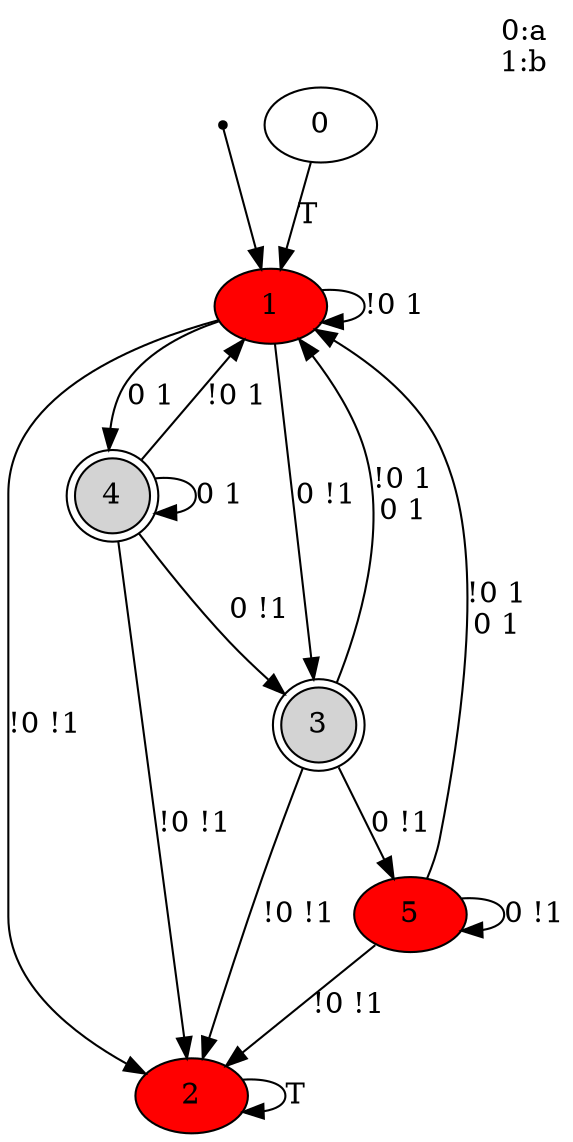 digraph g {
  init  [shape=point,comment=""]
  0  [comment=""]
  1  [style=filled,fillcolor=red,comment=""]
  2  [style=filled,fillcolor=red,comment=""]
  3  [shape=doublecircle,style=filled,fillcolor=lightgrey,comment=""]
  4  [shape=doublecircle,style=filled,fillcolor=lightgrey,comment=""]
  5  [style=filled,fillcolor=red,comment=""]
  0 -> 1 [label="T"]
  1 -> 1 [label="!0 1"]
  1 -> 2 [label="!0 !1"]
  1 -> 3 [label="0 !1"]
  1 -> 4 [label="0 1"]
  2 -> 2 [label="T"]
  3 -> 1 [label="!0 1\n0 1"]
  3 -> 2 [label="!0 !1"]
  3 -> 5 [label="0 !1"]
  4 -> 1 [label="!0 1"]
  4 -> 2 [label="!0 !1"]
  4 -> 3 [label="0 !1"]
  4 -> 4 [label="0 1"]
  5 -> 1 [label="!0 1\n0 1"]
  5 -> 2 [label="!0 !1"]
  5 -> 5 [label="0 !1"]
  init -> 1
label = "0:a\n1:b\n"
labelloc = t
labeljust = r
}
